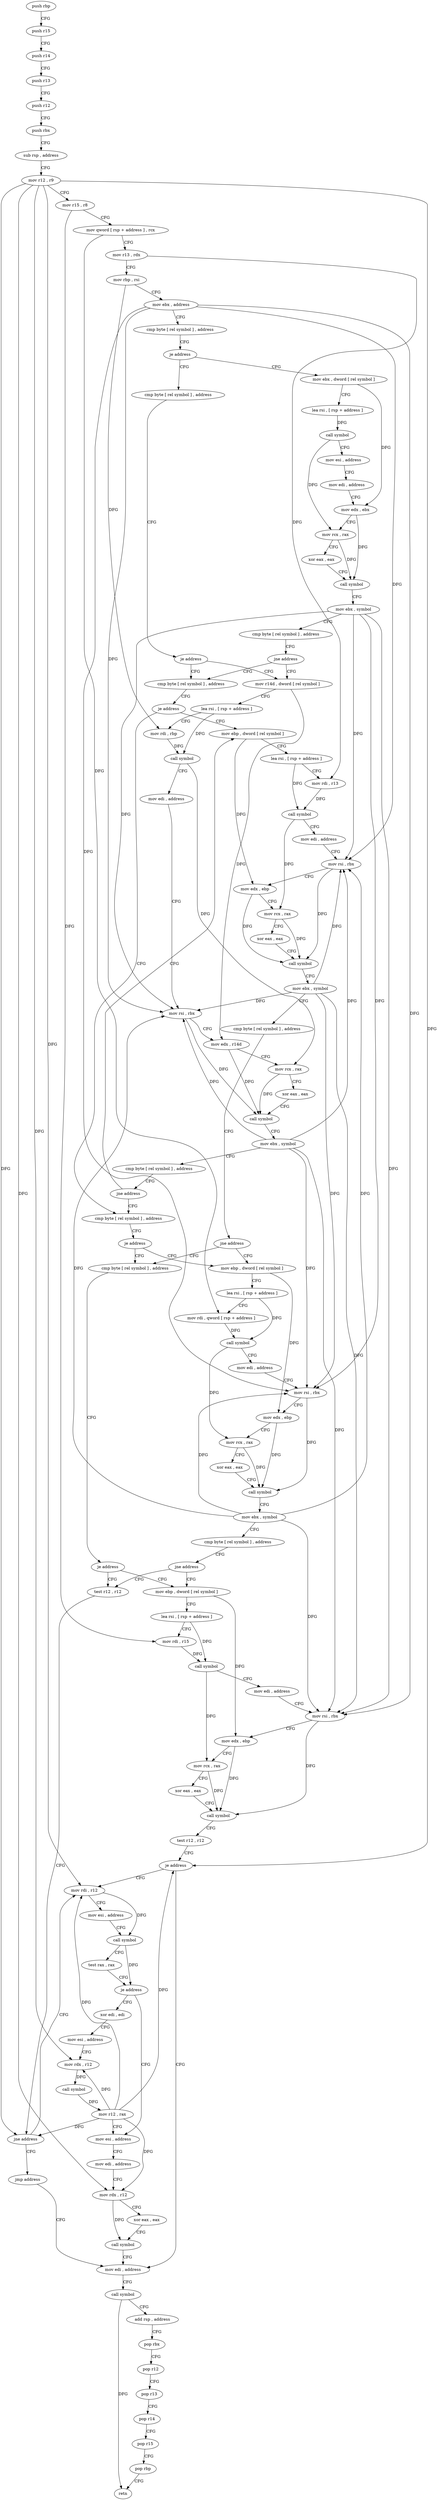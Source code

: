 digraph "func" {
"4204640" [label = "push rbp" ]
"4204641" [label = "push r15" ]
"4204643" [label = "push r14" ]
"4204645" [label = "push r13" ]
"4204647" [label = "push r12" ]
"4204649" [label = "push rbx" ]
"4204650" [label = "sub rsp , address" ]
"4204654" [label = "mov r12 , r9" ]
"4204657" [label = "mov r15 , r8" ]
"4204660" [label = "mov qword [ rsp + address ] , rcx" ]
"4204665" [label = "mov r13 , rdx" ]
"4204668" [label = "mov rbp , rsi" ]
"4204671" [label = "mov ebx , address" ]
"4204676" [label = "cmp byte [ rel symbol ] , address" ]
"4204683" [label = "je address" ]
"4204747" [label = "mov ebx , dword [ rel symbol ]" ]
"4204685" [label = "cmp byte [ rel symbol ] , address" ]
"4204753" [label = "lea rsi , [ rsp + address ]" ]
"4204758" [label = "call symbol" ]
"4204763" [label = "mov esi , address" ]
"4204768" [label = "mov edi , address" ]
"4204773" [label = "mov edx , ebx" ]
"4204775" [label = "mov rcx , rax" ]
"4204778" [label = "xor eax , eax" ]
"4204780" [label = "call symbol" ]
"4204785" [label = "mov ebx , symbol" ]
"4204790" [label = "cmp byte [ rel symbol ] , address" ]
"4204797" [label = "jne address" ]
"4204694" [label = "cmp byte [ rel symbol ] , address" ]
"4204799" [label = "mov r14d , dword [ rel symbol ]" ]
"4204692" [label = "je address" ]
"4204701" [label = "je address" ]
"4204858" [label = "mov ebp , dword [ rel symbol ]" ]
"4204707" [label = "cmp byte [ rel symbol ] , address" ]
"4204806" [label = "lea rsi , [ rsp + address ]" ]
"4204811" [label = "mov rdi , rbp" ]
"4204814" [label = "call symbol" ]
"4204819" [label = "mov edi , address" ]
"4204824" [label = "mov rsi , rbx" ]
"4204827" [label = "mov edx , r14d" ]
"4204830" [label = "mov rcx , rax" ]
"4204833" [label = "xor eax , eax" ]
"4204835" [label = "call symbol" ]
"4204840" [label = "mov ebx , symbol" ]
"4204845" [label = "cmp byte [ rel symbol ] , address" ]
"4204852" [label = "jne address" ]
"4204864" [label = "lea rsi , [ rsp + address ]" ]
"4204869" [label = "mov rdi , r13" ]
"4204872" [label = "call symbol" ]
"4204877" [label = "mov edi , address" ]
"4204882" [label = "mov rsi , rbx" ]
"4204885" [label = "mov edx , ebp" ]
"4204887" [label = "mov rcx , rax" ]
"4204890" [label = "xor eax , eax" ]
"4204892" [label = "call symbol" ]
"4204897" [label = "mov ebx , symbol" ]
"4204902" [label = "cmp byte [ rel symbol ] , address" ]
"4204909" [label = "jne address" ]
"4204720" [label = "cmp byte [ rel symbol ] , address" ]
"4204915" [label = "mov ebp , dword [ rel symbol ]" ]
"4204714" [label = "je address" ]
"4204727" [label = "je address" ]
"4204974" [label = "mov ebp , dword [ rel symbol ]" ]
"4204733" [label = "test r12 , r12" ]
"4204921" [label = "lea rsi , [ rsp + address ]" ]
"4204926" [label = "mov rdi , qword [ rsp + address ]" ]
"4204931" [label = "call symbol" ]
"4204936" [label = "mov edi , address" ]
"4204941" [label = "mov rsi , rbx" ]
"4204944" [label = "mov edx , ebp" ]
"4204946" [label = "mov rcx , rax" ]
"4204949" [label = "xor eax , eax" ]
"4204951" [label = "call symbol" ]
"4204956" [label = "mov ebx , symbol" ]
"4204961" [label = "cmp byte [ rel symbol ] , address" ]
"4204968" [label = "jne address" ]
"4204980" [label = "lea rsi , [ rsp + address ]" ]
"4204985" [label = "mov rdi , r15" ]
"4204988" [label = "call symbol" ]
"4204993" [label = "mov edi , address" ]
"4204998" [label = "mov rsi , rbx" ]
"4205001" [label = "mov edx , ebp" ]
"4205003" [label = "mov rcx , rax" ]
"4205006" [label = "xor eax , eax" ]
"4205008" [label = "call symbol" ]
"4205013" [label = "test r12 , r12" ]
"4205016" [label = "je address" ]
"4205074" [label = "mov edi , address" ]
"4205018" [label = "mov rdi , r12" ]
"4204736" [label = "jne address" ]
"4204742" [label = "jmp address" ]
"4205079" [label = "call symbol" ]
"4205084" [label = "add rsp , address" ]
"4205088" [label = "pop rbx" ]
"4205089" [label = "pop r12" ]
"4205091" [label = "pop r13" ]
"4205093" [label = "pop r14" ]
"4205095" [label = "pop r15" ]
"4205097" [label = "pop rbp" ]
"4205098" [label = "retn" ]
"4205021" [label = "mov esi , address" ]
"4205026" [label = "call symbol" ]
"4205031" [label = "test rax , rax" ]
"4205034" [label = "je address" ]
"4205054" [label = "mov esi , address" ]
"4205036" [label = "xor edi , edi" ]
"4205059" [label = "mov edi , address" ]
"4205064" [label = "mov rdx , r12" ]
"4205067" [label = "xor eax , eax" ]
"4205069" [label = "call symbol" ]
"4205038" [label = "mov esi , address" ]
"4205043" [label = "mov rdx , r12" ]
"4205046" [label = "call symbol" ]
"4205051" [label = "mov r12 , rax" ]
"4204640" -> "4204641" [ label = "CFG" ]
"4204641" -> "4204643" [ label = "CFG" ]
"4204643" -> "4204645" [ label = "CFG" ]
"4204645" -> "4204647" [ label = "CFG" ]
"4204647" -> "4204649" [ label = "CFG" ]
"4204649" -> "4204650" [ label = "CFG" ]
"4204650" -> "4204654" [ label = "CFG" ]
"4204654" -> "4204657" [ label = "CFG" ]
"4204654" -> "4205016" [ label = "DFG" ]
"4204654" -> "4204736" [ label = "DFG" ]
"4204654" -> "4205018" [ label = "DFG" ]
"4204654" -> "4205064" [ label = "DFG" ]
"4204654" -> "4205043" [ label = "DFG" ]
"4204657" -> "4204660" [ label = "CFG" ]
"4204657" -> "4204985" [ label = "DFG" ]
"4204660" -> "4204665" [ label = "CFG" ]
"4204660" -> "4204926" [ label = "DFG" ]
"4204665" -> "4204668" [ label = "CFG" ]
"4204665" -> "4204869" [ label = "DFG" ]
"4204668" -> "4204671" [ label = "CFG" ]
"4204668" -> "4204811" [ label = "DFG" ]
"4204671" -> "4204676" [ label = "CFG" ]
"4204671" -> "4204824" [ label = "DFG" ]
"4204671" -> "4204882" [ label = "DFG" ]
"4204671" -> "4204941" [ label = "DFG" ]
"4204671" -> "4204998" [ label = "DFG" ]
"4204676" -> "4204683" [ label = "CFG" ]
"4204683" -> "4204747" [ label = "CFG" ]
"4204683" -> "4204685" [ label = "CFG" ]
"4204747" -> "4204753" [ label = "CFG" ]
"4204747" -> "4204773" [ label = "DFG" ]
"4204685" -> "4204692" [ label = "CFG" ]
"4204753" -> "4204758" [ label = "DFG" ]
"4204758" -> "4204763" [ label = "CFG" ]
"4204758" -> "4204775" [ label = "DFG" ]
"4204763" -> "4204768" [ label = "CFG" ]
"4204768" -> "4204773" [ label = "CFG" ]
"4204773" -> "4204775" [ label = "CFG" ]
"4204773" -> "4204780" [ label = "DFG" ]
"4204775" -> "4204778" [ label = "CFG" ]
"4204775" -> "4204780" [ label = "DFG" ]
"4204778" -> "4204780" [ label = "CFG" ]
"4204780" -> "4204785" [ label = "CFG" ]
"4204785" -> "4204790" [ label = "CFG" ]
"4204785" -> "4204824" [ label = "DFG" ]
"4204785" -> "4204882" [ label = "DFG" ]
"4204785" -> "4204941" [ label = "DFG" ]
"4204785" -> "4204998" [ label = "DFG" ]
"4204790" -> "4204797" [ label = "CFG" ]
"4204797" -> "4204694" [ label = "CFG" ]
"4204797" -> "4204799" [ label = "CFG" ]
"4204694" -> "4204701" [ label = "CFG" ]
"4204799" -> "4204806" [ label = "CFG" ]
"4204799" -> "4204827" [ label = "DFG" ]
"4204692" -> "4204799" [ label = "CFG" ]
"4204692" -> "4204694" [ label = "CFG" ]
"4204701" -> "4204858" [ label = "CFG" ]
"4204701" -> "4204707" [ label = "CFG" ]
"4204858" -> "4204864" [ label = "CFG" ]
"4204858" -> "4204885" [ label = "DFG" ]
"4204707" -> "4204714" [ label = "CFG" ]
"4204806" -> "4204811" [ label = "CFG" ]
"4204806" -> "4204814" [ label = "DFG" ]
"4204811" -> "4204814" [ label = "DFG" ]
"4204814" -> "4204819" [ label = "CFG" ]
"4204814" -> "4204830" [ label = "DFG" ]
"4204819" -> "4204824" [ label = "CFG" ]
"4204824" -> "4204827" [ label = "CFG" ]
"4204824" -> "4204835" [ label = "DFG" ]
"4204827" -> "4204830" [ label = "CFG" ]
"4204827" -> "4204835" [ label = "DFG" ]
"4204830" -> "4204833" [ label = "CFG" ]
"4204830" -> "4204835" [ label = "DFG" ]
"4204833" -> "4204835" [ label = "CFG" ]
"4204835" -> "4204840" [ label = "CFG" ]
"4204840" -> "4204845" [ label = "CFG" ]
"4204840" -> "4204824" [ label = "DFG" ]
"4204840" -> "4204882" [ label = "DFG" ]
"4204840" -> "4204941" [ label = "DFG" ]
"4204840" -> "4204998" [ label = "DFG" ]
"4204845" -> "4204852" [ label = "CFG" ]
"4204852" -> "4204707" [ label = "CFG" ]
"4204852" -> "4204858" [ label = "CFG" ]
"4204864" -> "4204869" [ label = "CFG" ]
"4204864" -> "4204872" [ label = "DFG" ]
"4204869" -> "4204872" [ label = "DFG" ]
"4204872" -> "4204877" [ label = "CFG" ]
"4204872" -> "4204887" [ label = "DFG" ]
"4204877" -> "4204882" [ label = "CFG" ]
"4204882" -> "4204885" [ label = "CFG" ]
"4204882" -> "4204892" [ label = "DFG" ]
"4204885" -> "4204887" [ label = "CFG" ]
"4204885" -> "4204892" [ label = "DFG" ]
"4204887" -> "4204890" [ label = "CFG" ]
"4204887" -> "4204892" [ label = "DFG" ]
"4204890" -> "4204892" [ label = "CFG" ]
"4204892" -> "4204897" [ label = "CFG" ]
"4204897" -> "4204902" [ label = "CFG" ]
"4204897" -> "4204824" [ label = "DFG" ]
"4204897" -> "4204882" [ label = "DFG" ]
"4204897" -> "4204941" [ label = "DFG" ]
"4204897" -> "4204998" [ label = "DFG" ]
"4204902" -> "4204909" [ label = "CFG" ]
"4204909" -> "4204720" [ label = "CFG" ]
"4204909" -> "4204915" [ label = "CFG" ]
"4204720" -> "4204727" [ label = "CFG" ]
"4204915" -> "4204921" [ label = "CFG" ]
"4204915" -> "4204944" [ label = "DFG" ]
"4204714" -> "4204915" [ label = "CFG" ]
"4204714" -> "4204720" [ label = "CFG" ]
"4204727" -> "4204974" [ label = "CFG" ]
"4204727" -> "4204733" [ label = "CFG" ]
"4204974" -> "4204980" [ label = "CFG" ]
"4204974" -> "4205001" [ label = "DFG" ]
"4204733" -> "4204736" [ label = "CFG" ]
"4204921" -> "4204926" [ label = "CFG" ]
"4204921" -> "4204931" [ label = "DFG" ]
"4204926" -> "4204931" [ label = "DFG" ]
"4204931" -> "4204936" [ label = "CFG" ]
"4204931" -> "4204946" [ label = "DFG" ]
"4204936" -> "4204941" [ label = "CFG" ]
"4204941" -> "4204944" [ label = "CFG" ]
"4204941" -> "4204951" [ label = "DFG" ]
"4204944" -> "4204946" [ label = "CFG" ]
"4204944" -> "4204951" [ label = "DFG" ]
"4204946" -> "4204949" [ label = "CFG" ]
"4204946" -> "4204951" [ label = "DFG" ]
"4204949" -> "4204951" [ label = "CFG" ]
"4204951" -> "4204956" [ label = "CFG" ]
"4204956" -> "4204961" [ label = "CFG" ]
"4204956" -> "4204824" [ label = "DFG" ]
"4204956" -> "4204882" [ label = "DFG" ]
"4204956" -> "4204941" [ label = "DFG" ]
"4204956" -> "4204998" [ label = "DFG" ]
"4204961" -> "4204968" [ label = "CFG" ]
"4204968" -> "4204733" [ label = "CFG" ]
"4204968" -> "4204974" [ label = "CFG" ]
"4204980" -> "4204985" [ label = "CFG" ]
"4204980" -> "4204988" [ label = "DFG" ]
"4204985" -> "4204988" [ label = "DFG" ]
"4204988" -> "4204993" [ label = "CFG" ]
"4204988" -> "4205003" [ label = "DFG" ]
"4204993" -> "4204998" [ label = "CFG" ]
"4204998" -> "4205001" [ label = "CFG" ]
"4204998" -> "4205008" [ label = "DFG" ]
"4205001" -> "4205003" [ label = "CFG" ]
"4205001" -> "4205008" [ label = "DFG" ]
"4205003" -> "4205006" [ label = "CFG" ]
"4205003" -> "4205008" [ label = "DFG" ]
"4205006" -> "4205008" [ label = "CFG" ]
"4205008" -> "4205013" [ label = "CFG" ]
"4205013" -> "4205016" [ label = "CFG" ]
"4205016" -> "4205074" [ label = "CFG" ]
"4205016" -> "4205018" [ label = "CFG" ]
"4205074" -> "4205079" [ label = "CFG" ]
"4205018" -> "4205021" [ label = "CFG" ]
"4205018" -> "4205026" [ label = "DFG" ]
"4204736" -> "4205018" [ label = "CFG" ]
"4204736" -> "4204742" [ label = "CFG" ]
"4204742" -> "4205074" [ label = "CFG" ]
"4205079" -> "4205084" [ label = "CFG" ]
"4205079" -> "4205098" [ label = "DFG" ]
"4205084" -> "4205088" [ label = "CFG" ]
"4205088" -> "4205089" [ label = "CFG" ]
"4205089" -> "4205091" [ label = "CFG" ]
"4205091" -> "4205093" [ label = "CFG" ]
"4205093" -> "4205095" [ label = "CFG" ]
"4205095" -> "4205097" [ label = "CFG" ]
"4205097" -> "4205098" [ label = "CFG" ]
"4205021" -> "4205026" [ label = "CFG" ]
"4205026" -> "4205031" [ label = "CFG" ]
"4205026" -> "4205034" [ label = "DFG" ]
"4205031" -> "4205034" [ label = "CFG" ]
"4205034" -> "4205054" [ label = "CFG" ]
"4205034" -> "4205036" [ label = "CFG" ]
"4205054" -> "4205059" [ label = "CFG" ]
"4205036" -> "4205038" [ label = "CFG" ]
"4205059" -> "4205064" [ label = "CFG" ]
"4205064" -> "4205067" [ label = "CFG" ]
"4205064" -> "4205069" [ label = "DFG" ]
"4205067" -> "4205069" [ label = "CFG" ]
"4205069" -> "4205074" [ label = "CFG" ]
"4205038" -> "4205043" [ label = "CFG" ]
"4205043" -> "4205046" [ label = "DFG" ]
"4205046" -> "4205051" [ label = "DFG" ]
"4205051" -> "4205054" [ label = "CFG" ]
"4205051" -> "4205016" [ label = "DFG" ]
"4205051" -> "4204736" [ label = "DFG" ]
"4205051" -> "4205018" [ label = "DFG" ]
"4205051" -> "4205064" [ label = "DFG" ]
"4205051" -> "4205043" [ label = "DFG" ]
}
